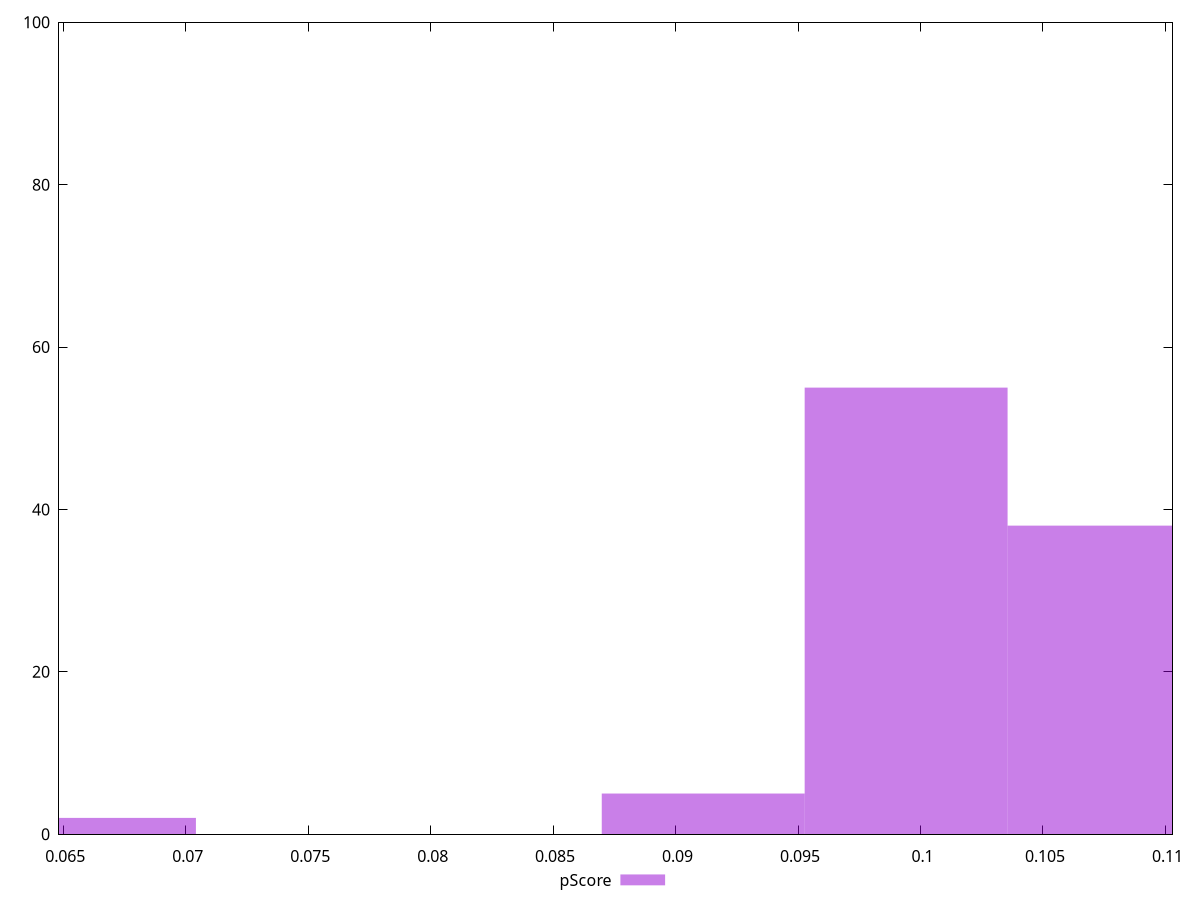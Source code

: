 reset

$pScore <<EOF
0.06627483729519991 2
0.09112790128089987 5
0.09941225594279987 55
0.10769661060469986 38
EOF

set key outside below
set boxwidth 0.008284354661899989
set xrange [0.06482718685001032:0.11028735326208605]
set yrange [0:100]
set trange [0:100]
set style fill transparent solid 0.5 noborder
set terminal svg size 640, 490 enhanced background rgb 'white'
set output "report_00019_2021-02-10T18-14-37.922Z//interactive/samples/pages+cached/pScore/histogram.svg"

plot $pScore title "pScore" with boxes

reset
